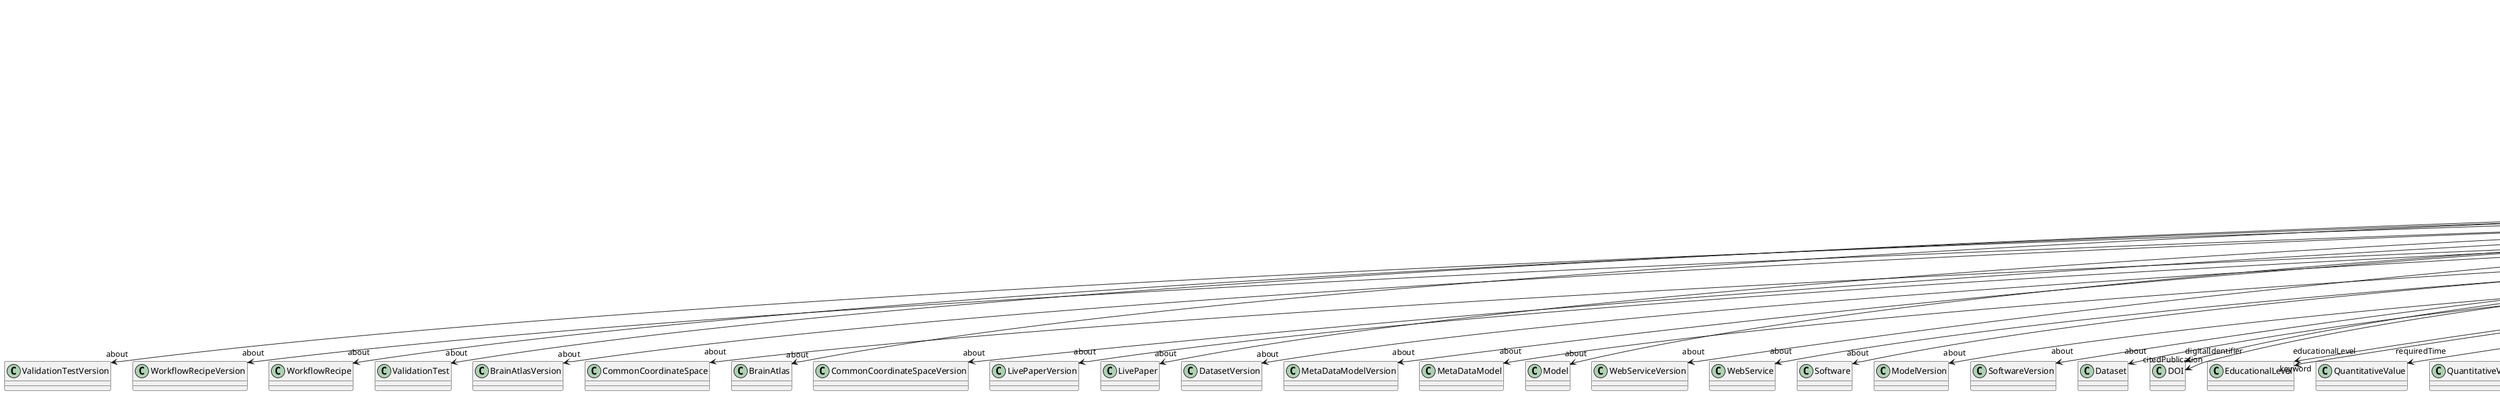 @startuml
class LearningResource {
+about
+digitalIdentifier
+educationalLevel
+learningOutcome
+order
+prerequisite
+requiredTime
+topic
+type
+abstract
+author
+citedPublication
+copyright
+creationDate
+custodian
+editor
+funding
+IRI
+keyword
+license
+modificationDate
+name
+publicationDate
+publisher
+versionIdentifier

}
LearningResource -d-> "about" ValidationTestVersion
LearningResource -d-> "about" WorkflowRecipeVersion
LearningResource -d-> "about" WorkflowRecipe
LearningResource -d-> "about" ValidationTest
LearningResource -d-> "about" BrainAtlasVersion
LearningResource -d-> "about" CommonCoordinateSpace
LearningResource -d-> "about" BrainAtlas
LearningResource -d-> "about" CommonCoordinateSpaceVersion
LearningResource -d-> "about" LivePaperVersion
LearningResource -d-> "about" LivePaper
LearningResource -d-> "about" DatasetVersion
LearningResource -d-> "about" MetaDataModelVersion
LearningResource -d-> "about" MetaDataModel
LearningResource -d-> "about" Model
LearningResource -d-> "about" WebServiceVersion
LearningResource -d-> "about" WebService
LearningResource -d-> "about" Software
LearningResource -d-> "about" ModelVersion
LearningResource -d-> "about" SoftwareVersion
LearningResource -d-> "about" Dataset
LearningResource -d-> "digitalIdentifier" DOI
LearningResource -d-> "educationalLevel" EducationalLevel
LearningResource -d-> "requiredTime" QuantitativeValue
LearningResource -d-> "requiredTime" QuantitativeValueRange
LearningResource -d-> "type" LearningResourceType
LearningResource -d-> "author" Consortium
LearningResource -d-> "author" Person
LearningResource -d-> "author" Organization
LearningResource -d-> "citedPublication" DOI
LearningResource -d-> "citedPublication" ISBN
LearningResource -d-> "copyright" Copyright
LearningResource -d-> "custodian" Consortium
LearningResource -d-> "custodian" Person
LearningResource -d-> "custodian" Organization
LearningResource -d-> "editor" Person
LearningResource -d-> "funding" Funding
LearningResource -d-> "keyword" ModelAbstractionLevel
LearningResource -d-> "keyword" UBERONParcellation
LearningResource -d-> "keyword" PatchClampVariation
LearningResource -d-> "keyword" ChemicalMixtureType
LearningResource -d-> "keyword" Species
LearningResource -d-> "keyword" AnatomicalAxesOrientation
LearningResource -d-> "keyword" ActionStatusType
LearningResource -d-> "keyword" SemanticDataType
LearningResource -d-> "keyword" Language
LearningResource -d-> "keyword" OrganismSubstance
LearningResource -d-> "keyword" CriteriaQualityType
LearningResource -d-> "keyword" LearningResourceType
LearningResource -d-> "keyword" Laterality
LearningResource -d-> "keyword" Service
LearningResource -d-> "keyword" ProductAccessibility
LearningResource -d-> "keyword" BiologicalSex
LearningResource -d-> "keyword" OrganismSystem
LearningResource -d-> "keyword" EthicsAssessment
LearningResource -d-> "keyword" AgeCategory
LearningResource -d-> "keyword" AuditoryStimulusType
LearningResource -d-> "keyword" BiologicalOrder
LearningResource -d-> "keyword" Organ
LearningResource -d-> "keyword" OlfactoryStimulusType
LearningResource -d-> "keyword" ModelScope
LearningResource -d-> "keyword" SoftwareFeature
LearningResource -d-> "keyword" AnnotationType
LearningResource -d-> "keyword" SubcellularEntity
LearningResource -d-> "keyword" OperatingDevice
LearningResource -d-> "keyword" AnatomicalIdentificationType
LearningResource -d-> "keyword" StimulationTechnique
LearningResource -d-> "keyword" FileBundleGrouping
LearningResource -d-> "keyword" Colormap
LearningResource -d-> "keyword" GustatoryStimulusType
LearningResource -d-> "keyword" ProgrammingLanguage
LearningResource -d-> "keyword" DeviceType
LearningResource -d-> "keyword" DiseaseModel
LearningResource -d-> "keyword" OpticalStimulusType
LearningResource -d-> "keyword" FileUsageRole
LearningResource -d-> "keyword" AnatomicalPlane
LearningResource -d-> "keyword" AtlasType
LearningResource -d-> "keyword" CellCultureType
LearningResource -d-> "keyword" Terminology
LearningResource -d-> "keyword" CranialWindowConstructionType
LearningResource -d-> "keyword" AnalysisTechnique
LearningResource -d-> "keyword" CranialWindowReinforcementType
LearningResource -d-> "keyword" EducationalLevel
LearningResource -d-> "keyword" VisualStimulusType
LearningResource -d-> "keyword" SubjectAttribute
LearningResource -d-> "keyword" AnnotationCriteriaType
LearningResource -d-> "keyword" DataType
LearningResource -d-> "keyword" TissueSampleType
LearningResource -d-> "keyword" UnitOfMeasurement
LearningResource -d-> "keyword" SoftwareApplicationCategory
LearningResource -d-> "keyword" MolecularEntity
LearningResource -d-> "keyword" TactileStimulusType
LearningResource -d-> "keyword" BreedingType
LearningResource -d-> "keyword" CellType
LearningResource -d-> "keyword" StimulationApproach
LearningResource -d-> "keyword" TermSuggestion
LearningResource -d-> "keyword" MetaDataModelType
LearningResource -d-> "keyword" PreparationType
LearningResource -d-> "keyword" FileRepositoryType
LearningResource -d-> "keyword" Handedness
LearningResource -d-> "keyword" SetupType
LearningResource -d-> "keyword" OperatingSystem
LearningResource -d-> "keyword" Disease
LearningResource -d-> "keyword" DifferenceMeasure
LearningResource -d-> "keyword" MeasuredQuantity
LearningResource -d-> "keyword" QualitativeOverlap
LearningResource -d-> "keyword" TypeOfUncertainty
LearningResource -d-> "keyword" GeneticStrainType
LearningResource -d-> "keyword" ContributionType
LearningResource -d-> "keyword" Technique
LearningResource -d-> "keyword" ExperimentalApproach
LearningResource -d-> "keyword" TissueSampleAttribute
LearningResource -d-> "keyword" ElectricalStimulusType
LearningResource -d-> "license" License
LearningResource -d-> "publisher" Consortium
LearningResource -d-> "publisher" Person
LearningResource -d-> "publisher" Organization

@enduml